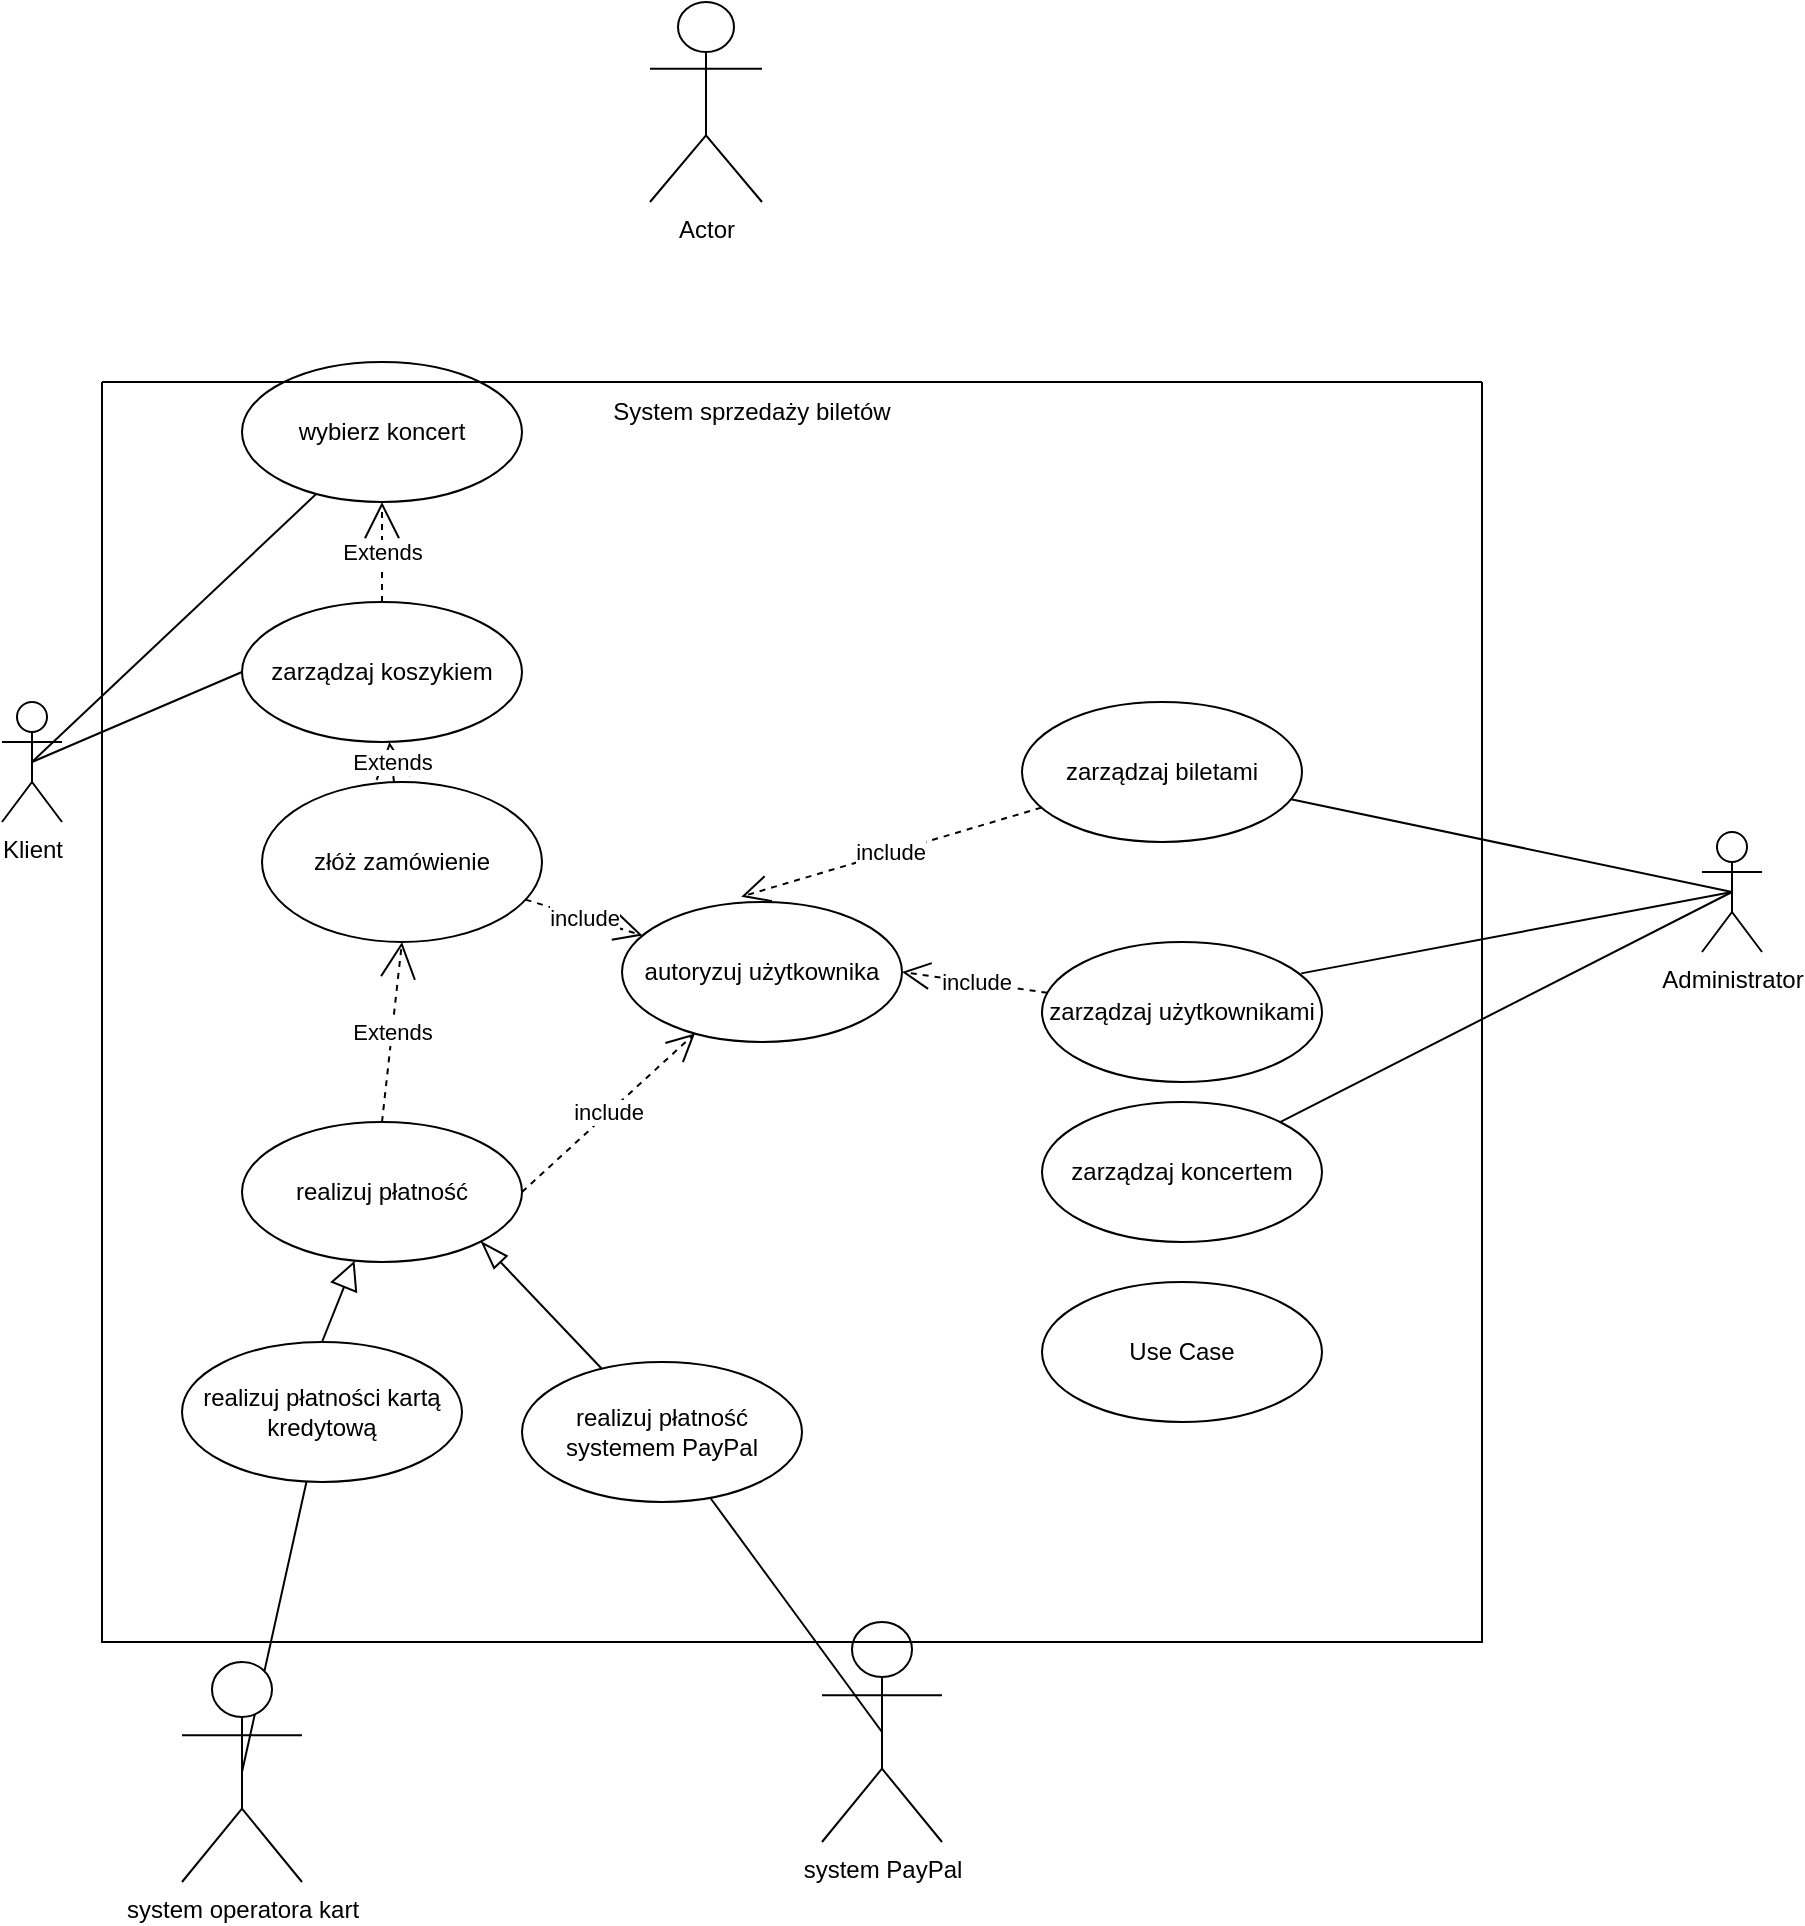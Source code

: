 <mxfile version="21.0.8" type="github">
  <diagram name="Strona-1" id="WbhrvfP3Agpuhs6CucDL">
    <mxGraphModel dx="1167" dy="1856" grid="1" gridSize="10" guides="1" tooltips="1" connect="1" arrows="1" fold="1" page="1" pageScale="1" pageWidth="827" pageHeight="1169" math="0" shadow="0">
      <root>
        <mxCell id="0" />
        <mxCell id="1" parent="0" />
        <mxCell id="6vqgsefax2ydzdcJ5cx0-1" value="Klient" style="shape=umlActor;verticalLabelPosition=bottom;verticalAlign=top;html=1;outlineConnect=0;" parent="1" vertex="1">
          <mxGeometry x="60" y="330" width="30" height="60" as="geometry" />
        </mxCell>
        <mxCell id="9bJgkBMZrisjBUywKyg3-2" value="Administrator" style="shape=umlActor;verticalLabelPosition=bottom;verticalAlign=top;html=1;" parent="1" vertex="1">
          <mxGeometry x="910" y="395" width="30" height="60" as="geometry" />
        </mxCell>
        <mxCell id="s4OSP6pFyhql21VH9gWh-1" value="wybierz koncert" style="ellipse;whiteSpace=wrap;html=1;" vertex="1" parent="1">
          <mxGeometry x="180" y="160" width="140" height="70" as="geometry" />
        </mxCell>
        <mxCell id="s4OSP6pFyhql21VH9gWh-2" value="zarządzaj koszykiem" style="ellipse;whiteSpace=wrap;html=1;" vertex="1" parent="1">
          <mxGeometry x="180" y="280" width="140" height="70" as="geometry" />
        </mxCell>
        <mxCell id="s4OSP6pFyhql21VH9gWh-3" value="realizuj płatność" style="ellipse;whiteSpace=wrap;html=1;" vertex="1" parent="1">
          <mxGeometry x="180" y="540" width="140" height="70" as="geometry" />
        </mxCell>
        <mxCell id="s4OSP6pFyhql21VH9gWh-4" value="realizuj płatności kartą kredytową" style="ellipse;whiteSpace=wrap;html=1;" vertex="1" parent="1">
          <mxGeometry x="150" y="650" width="140" height="70" as="geometry" />
        </mxCell>
        <mxCell id="s4OSP6pFyhql21VH9gWh-7" value="autoryzuj użytkownika" style="ellipse;whiteSpace=wrap;html=1;" vertex="1" parent="1">
          <mxGeometry x="370" y="430" width="140" height="70" as="geometry" />
        </mxCell>
        <mxCell id="s4OSP6pFyhql21VH9gWh-15" style="rounded=0;orthogonalLoop=1;jettySize=auto;html=1;exitX=0.5;exitY=0.5;exitDx=0;exitDy=0;exitPerimeter=0;endArrow=none;endFill=0;" edge="1" parent="1" source="s4OSP6pFyhql21VH9gWh-8" target="s4OSP6pFyhql21VH9gWh-4">
          <mxGeometry relative="1" as="geometry" />
        </mxCell>
        <mxCell id="s4OSP6pFyhql21VH9gWh-8" value="system operatora kart" style="shape=umlActor;verticalLabelPosition=bottom;verticalAlign=top;html=1;" vertex="1" parent="1">
          <mxGeometry x="150" y="810" width="60" height="110" as="geometry" />
        </mxCell>
        <mxCell id="s4OSP6pFyhql21VH9gWh-16" style="rounded=0;orthogonalLoop=1;jettySize=auto;html=1;exitX=0.5;exitY=0.5;exitDx=0;exitDy=0;exitPerimeter=0;endArrow=none;endFill=0;" edge="1" parent="1" source="s4OSP6pFyhql21VH9gWh-9" target="s4OSP6pFyhql21VH9gWh-12">
          <mxGeometry relative="1" as="geometry" />
        </mxCell>
        <mxCell id="s4OSP6pFyhql21VH9gWh-9" value="system PayPal" style="shape=umlActor;verticalLabelPosition=bottom;verticalAlign=top;html=1;" vertex="1" parent="1">
          <mxGeometry x="470" y="790" width="60" height="110" as="geometry" />
        </mxCell>
        <mxCell id="s4OSP6pFyhql21VH9gWh-12" value="realizuj płatność systemem PayPal" style="ellipse;whiteSpace=wrap;html=1;" vertex="1" parent="1">
          <mxGeometry x="320" y="660" width="140" height="70" as="geometry" />
        </mxCell>
        <mxCell id="s4OSP6pFyhql21VH9gWh-18" value="" style="endArrow=block;endFill=0;endSize=12;html=1;rounded=0;exitX=0.5;exitY=0;exitDx=0;exitDy=0;" edge="1" parent="1" source="s4OSP6pFyhql21VH9gWh-4" target="s4OSP6pFyhql21VH9gWh-3">
          <mxGeometry width="160" relative="1" as="geometry">
            <mxPoint x="270" y="410" as="sourcePoint" />
            <mxPoint x="430" y="410" as="targetPoint" />
          </mxGeometry>
        </mxCell>
        <mxCell id="s4OSP6pFyhql21VH9gWh-19" value="" style="endArrow=blockThin;endFill=0;endSize=12;html=1;rounded=0;entryX=1;entryY=1;entryDx=0;entryDy=0;" edge="1" parent="1" source="s4OSP6pFyhql21VH9gWh-12" target="s4OSP6pFyhql21VH9gWh-3">
          <mxGeometry width="160" relative="1" as="geometry">
            <mxPoint x="270" y="410" as="sourcePoint" />
            <mxPoint x="430" y="410" as="targetPoint" />
          </mxGeometry>
        </mxCell>
        <mxCell id="s4OSP6pFyhql21VH9gWh-20" value="złóż zamówienie" style="ellipse;whiteSpace=wrap;html=1;" vertex="1" parent="1">
          <mxGeometry x="190" y="370" width="140" height="80" as="geometry" />
        </mxCell>
        <mxCell id="s4OSP6pFyhql21VH9gWh-21" value="Extends" style="endArrow=open;endSize=16;endFill=0;html=1;rounded=0;exitX=0.5;exitY=0;exitDx=0;exitDy=0;entryX=0.5;entryY=1;entryDx=0;entryDy=0;dashed=1;" edge="1" parent="1" source="s4OSP6pFyhql21VH9gWh-3" target="s4OSP6pFyhql21VH9gWh-20">
          <mxGeometry width="160" relative="1" as="geometry">
            <mxPoint x="540" y="640" as="sourcePoint" />
            <mxPoint x="700" y="640" as="targetPoint" />
          </mxGeometry>
        </mxCell>
        <mxCell id="s4OSP6pFyhql21VH9gWh-22" value="Extends" style="endArrow=open;endSize=16;endFill=0;html=1;rounded=0;dashed=1;" edge="1" parent="1" source="s4OSP6pFyhql21VH9gWh-20" target="s4OSP6pFyhql21VH9gWh-2">
          <mxGeometry width="160" relative="1" as="geometry">
            <mxPoint x="410" y="490" as="sourcePoint" />
            <mxPoint x="570" y="490" as="targetPoint" />
          </mxGeometry>
        </mxCell>
        <mxCell id="s4OSP6pFyhql21VH9gWh-23" value="Extends" style="endArrow=open;endSize=16;endFill=0;html=1;rounded=0;dashed=1;" edge="1" parent="1" source="s4OSP6pFyhql21VH9gWh-2" target="s4OSP6pFyhql21VH9gWh-1">
          <mxGeometry width="160" relative="1" as="geometry">
            <mxPoint x="410" y="320" as="sourcePoint" />
            <mxPoint x="570" y="320" as="targetPoint" />
          </mxGeometry>
        </mxCell>
        <mxCell id="s4OSP6pFyhql21VH9gWh-28" value="include" style="endArrow=open;endSize=12;dashed=1;html=1;rounded=0;exitX=1;exitY=0.5;exitDx=0;exitDy=0;" edge="1" parent="1" source="s4OSP6pFyhql21VH9gWh-3" target="s4OSP6pFyhql21VH9gWh-7">
          <mxGeometry width="160" relative="1" as="geometry">
            <mxPoint x="360" y="730" as="sourcePoint" />
            <mxPoint x="520" y="730" as="targetPoint" />
          </mxGeometry>
        </mxCell>
        <mxCell id="s4OSP6pFyhql21VH9gWh-29" value="include" style="endArrow=open;endSize=12;dashed=1;html=1;rounded=0;" edge="1" parent="1" source="s4OSP6pFyhql21VH9gWh-20" target="s4OSP6pFyhql21VH9gWh-7">
          <mxGeometry width="160" relative="1" as="geometry">
            <mxPoint x="430" y="725" as="sourcePoint" />
            <mxPoint x="543" y="685" as="targetPoint" />
          </mxGeometry>
        </mxCell>
        <mxCell id="s4OSP6pFyhql21VH9gWh-30" value="Actor" style="shape=umlActor;verticalLabelPosition=bottom;verticalAlign=top;html=1;" vertex="1" parent="1">
          <mxGeometry x="384" y="-20" width="56" height="100" as="geometry" />
        </mxCell>
        <mxCell id="s4OSP6pFyhql21VH9gWh-33" value="include" style="endArrow=open;endSize=12;dashed=1;html=1;rounded=0;entryX=1;entryY=0.5;entryDx=0;entryDy=0;" edge="1" parent="1" source="s4OSP6pFyhql21VH9gWh-31" target="s4OSP6pFyhql21VH9gWh-7">
          <mxGeometry width="160" relative="1" as="geometry">
            <mxPoint x="670" y="484" as="sourcePoint" />
            <mxPoint x="790" y="530" as="targetPoint" />
          </mxGeometry>
        </mxCell>
        <mxCell id="s4OSP6pFyhql21VH9gWh-34" value="include" style="endArrow=open;endSize=12;dashed=1;html=1;rounded=0;entryX=0.426;entryY=-0.038;entryDx=0;entryDy=0;entryPerimeter=0;" edge="1" parent="1" source="s4OSP6pFyhql21VH9gWh-6" target="s4OSP6pFyhql21VH9gWh-7">
          <mxGeometry width="160" relative="1" as="geometry">
            <mxPoint x="390" y="350" as="sourcePoint" />
            <mxPoint x="510" y="396" as="targetPoint" />
          </mxGeometry>
        </mxCell>
        <mxCell id="s4OSP6pFyhql21VH9gWh-36" style="rounded=0;orthogonalLoop=1;jettySize=auto;html=1;endArrow=none;endFill=0;entryX=0.926;entryY=0.224;entryDx=0;entryDy=0;entryPerimeter=0;exitX=0.5;exitY=0.5;exitDx=0;exitDy=0;exitPerimeter=0;" edge="1" parent="1" source="9bJgkBMZrisjBUywKyg3-2" target="s4OSP6pFyhql21VH9gWh-31">
          <mxGeometry relative="1" as="geometry">
            <mxPoint x="1180" y="380" as="sourcePoint" />
            <mxPoint x="910" y="480" as="targetPoint" />
          </mxGeometry>
        </mxCell>
        <mxCell id="s4OSP6pFyhql21VH9gWh-38" style="rounded=0;orthogonalLoop=1;jettySize=auto;html=1;endArrow=none;endFill=0;exitX=0.5;exitY=0.5;exitDx=0;exitDy=0;exitPerimeter=0;" edge="1" parent="1" source="9bJgkBMZrisjBUywKyg3-2" target="s4OSP6pFyhql21VH9gWh-6">
          <mxGeometry relative="1" as="geometry">
            <mxPoint x="1085" y="667" as="sourcePoint" />
            <mxPoint x="860" y="380" as="targetPoint" />
          </mxGeometry>
        </mxCell>
        <mxCell id="s4OSP6pFyhql21VH9gWh-39" style="rounded=0;orthogonalLoop=1;jettySize=auto;html=1;exitX=0;exitY=0.5;exitDx=0;exitDy=0;endArrow=none;endFill=0;entryX=0.5;entryY=0.5;entryDx=0;entryDy=0;entryPerimeter=0;" edge="1" parent="1" source="s4OSP6pFyhql21VH9gWh-2" target="6vqgsefax2ydzdcJ5cx0-1">
          <mxGeometry relative="1" as="geometry">
            <mxPoint x="609" y="437" as="sourcePoint" />
            <mxPoint x="384" y="150" as="targetPoint" />
          </mxGeometry>
        </mxCell>
        <mxCell id="s4OSP6pFyhql21VH9gWh-40" style="rounded=0;orthogonalLoop=1;jettySize=auto;html=1;endArrow=none;endFill=0;entryX=0.5;entryY=0.5;entryDx=0;entryDy=0;entryPerimeter=0;" edge="1" parent="1" source="s4OSP6pFyhql21VH9gWh-1" target="6vqgsefax2ydzdcJ5cx0-1">
          <mxGeometry relative="1" as="geometry">
            <mxPoint x="585" y="477" as="sourcePoint" />
            <mxPoint x="360" y="190" as="targetPoint" />
          </mxGeometry>
        </mxCell>
        <mxCell id="s4OSP6pFyhql21VH9gWh-45" value="" style="swimlane;startSize=0;" vertex="1" parent="1">
          <mxGeometry x="110" y="170" width="690" height="630" as="geometry" />
        </mxCell>
        <mxCell id="s4OSP6pFyhql21VH9gWh-46" value="System sprzedaży biletów" style="text;html=1;strokeColor=none;fillColor=none;align=center;verticalAlign=middle;whiteSpace=wrap;rounded=0;" vertex="1" parent="s4OSP6pFyhql21VH9gWh-45">
          <mxGeometry x="210" width="230" height="30" as="geometry" />
        </mxCell>
        <mxCell id="s4OSP6pFyhql21VH9gWh-31" value="zarządzaj użytkownikami" style="ellipse;whiteSpace=wrap;html=1;" vertex="1" parent="s4OSP6pFyhql21VH9gWh-45">
          <mxGeometry x="470" y="280" width="140" height="70" as="geometry" />
        </mxCell>
        <mxCell id="s4OSP6pFyhql21VH9gWh-6" value="zarządzaj biletami" style="ellipse;whiteSpace=wrap;html=1;" vertex="1" parent="s4OSP6pFyhql21VH9gWh-45">
          <mxGeometry x="460" y="160" width="140" height="70" as="geometry" />
        </mxCell>
        <mxCell id="s4OSP6pFyhql21VH9gWh-47" value="zarządzaj koncertem" style="ellipse;whiteSpace=wrap;html=1;" vertex="1" parent="s4OSP6pFyhql21VH9gWh-45">
          <mxGeometry x="470" y="360" width="140" height="70" as="geometry" />
        </mxCell>
        <mxCell id="s4OSP6pFyhql21VH9gWh-50" value="Use Case" style="ellipse;whiteSpace=wrap;html=1;" vertex="1" parent="s4OSP6pFyhql21VH9gWh-45">
          <mxGeometry x="470" y="450" width="140" height="70" as="geometry" />
        </mxCell>
        <mxCell id="s4OSP6pFyhql21VH9gWh-48" style="rounded=0;orthogonalLoop=1;jettySize=auto;html=1;endArrow=none;endFill=0;exitX=0.5;exitY=0.5;exitDx=0;exitDy=0;exitPerimeter=0;" edge="1" parent="1" source="9bJgkBMZrisjBUywKyg3-2" target="s4OSP6pFyhql21VH9gWh-47">
          <mxGeometry relative="1" as="geometry">
            <mxPoint x="915" y="559" as="sourcePoint" />
            <mxPoint x="710" y="540" as="targetPoint" />
          </mxGeometry>
        </mxCell>
      </root>
    </mxGraphModel>
  </diagram>
</mxfile>
